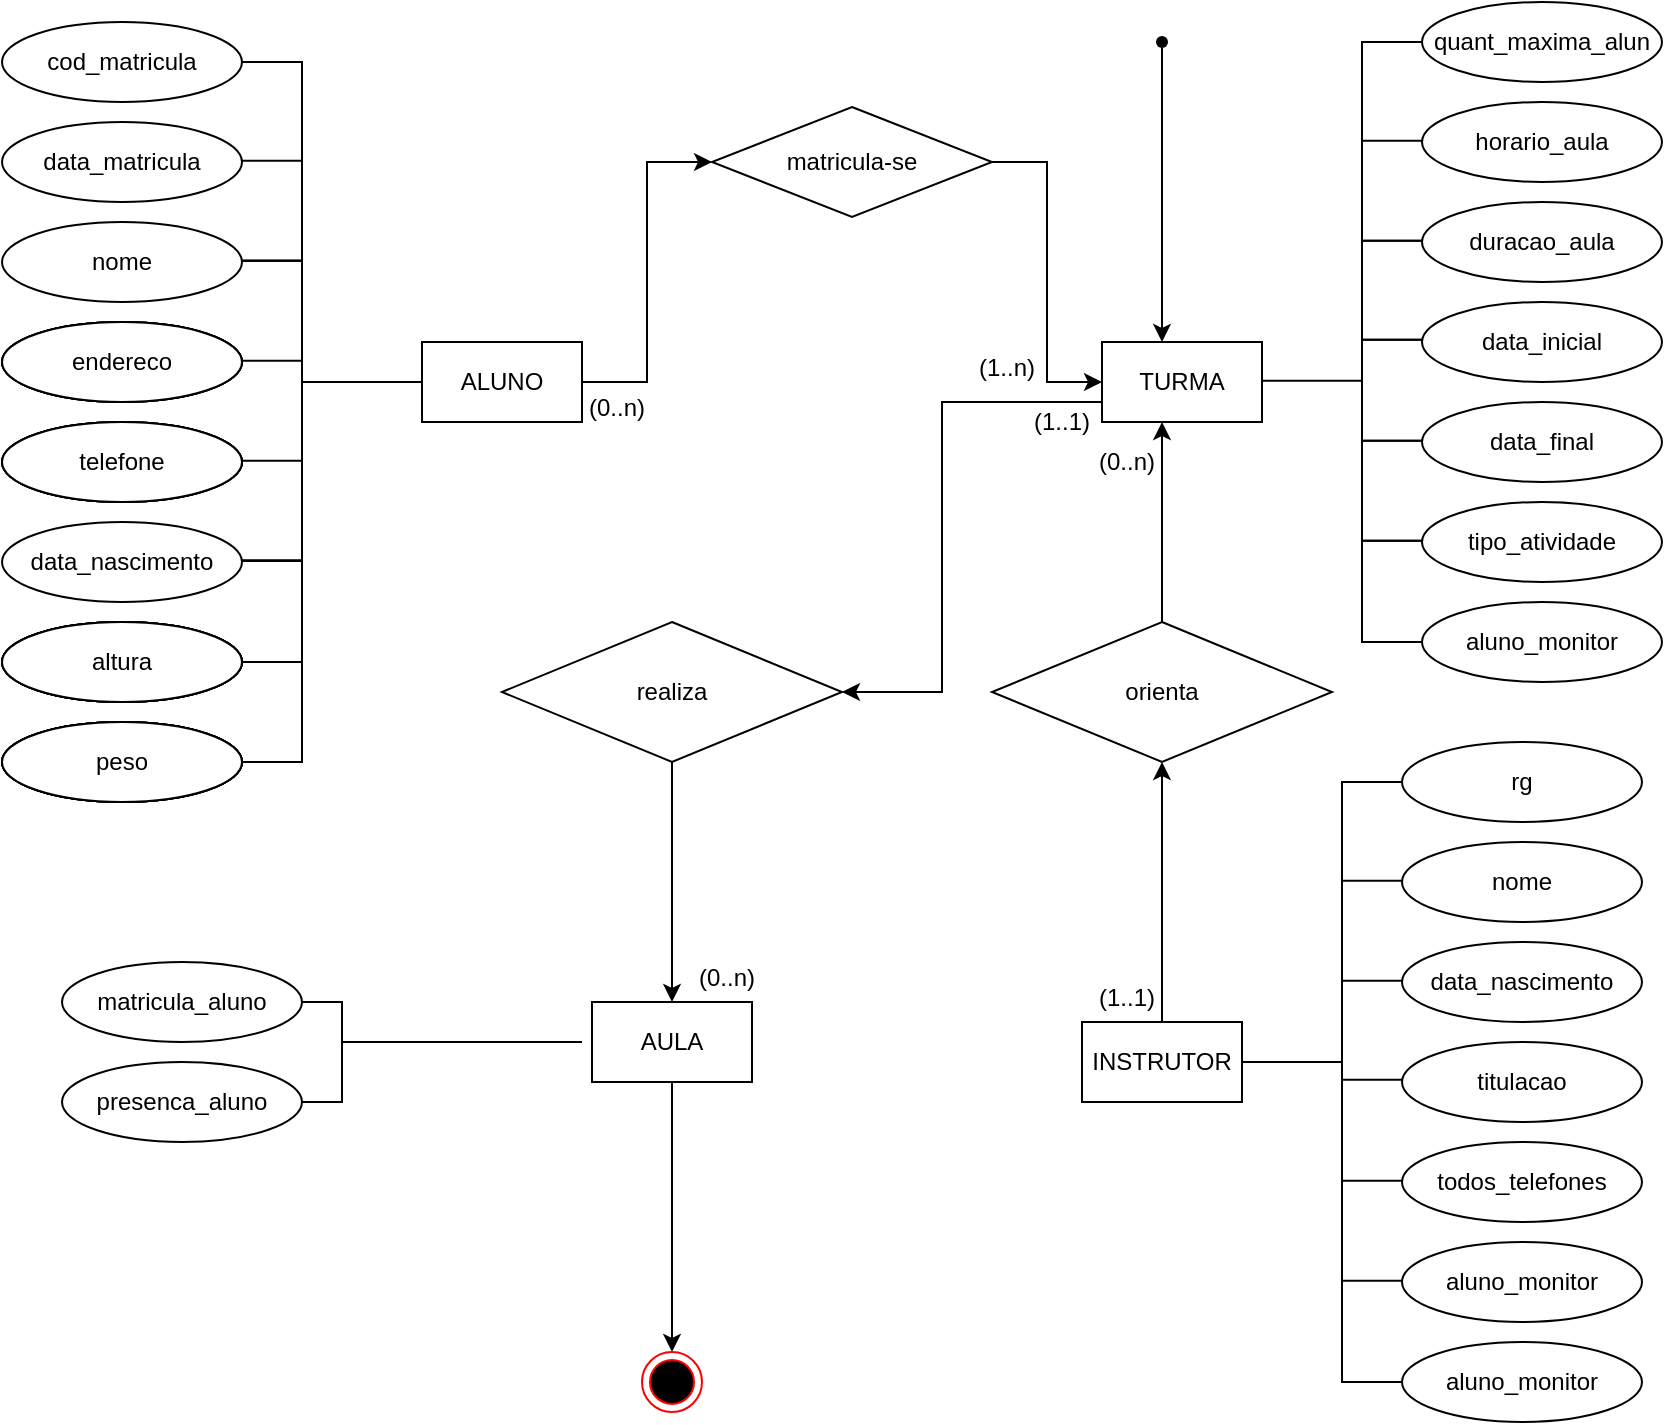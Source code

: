 <mxfile version="20.8.20" type="device"><diagram id="R2lEEEUBdFMjLlhIrx00" name="Page-1"><mxGraphModel dx="723" dy="403" grid="1" gridSize="10" guides="1" tooltips="1" connect="1" arrows="1" fold="1" page="1" pageScale="1" pageWidth="850" pageHeight="1100" math="0" shadow="0" extFonts="Permanent Marker^https://fonts.googleapis.com/css?family=Permanent+Marker"><root><mxCell id="0"/><mxCell id="1" parent="0"/><mxCell id="l8XOz6yWSzZF2xq8EWWr-130" style="edgeStyle=orthogonalEdgeStyle;rounded=0;orthogonalLoop=1;jettySize=auto;html=1;entryX=0;entryY=0.5;entryDx=0;entryDy=0;" edge="1" parent="1" source="l8XOz6yWSzZF2xq8EWWr-1" target="l8XOz6yWSzZF2xq8EWWr-26"><mxGeometry relative="1" as="geometry"/></mxCell><mxCell id="l8XOz6yWSzZF2xq8EWWr-1" value="ALUNO" style="rounded=0;whiteSpace=wrap;html=1;" vertex="1" parent="1"><mxGeometry x="220" y="190" width="80" height="40" as="geometry"/></mxCell><mxCell id="l8XOz6yWSzZF2xq8EWWr-128" style="edgeStyle=orthogonalEdgeStyle;rounded=0;orthogonalLoop=1;jettySize=auto;html=1;entryX=1;entryY=0.5;entryDx=0;entryDy=0;exitX=0;exitY=0.75;exitDx=0;exitDy=0;" edge="1" parent="1" source="l8XOz6yWSzZF2xq8EWWr-2" target="l8XOz6yWSzZF2xq8EWWr-109"><mxGeometry relative="1" as="geometry"><Array as="points"><mxPoint x="480" y="220"/><mxPoint x="480" y="365"/></Array></mxGeometry></mxCell><mxCell id="l8XOz6yWSzZF2xq8EWWr-2" value="TURMA" style="rounded=0;whiteSpace=wrap;html=1;" vertex="1" parent="1"><mxGeometry x="560" y="190" width="80" height="40" as="geometry"/></mxCell><mxCell id="l8XOz6yWSzZF2xq8EWWr-126" style="edgeStyle=orthogonalEdgeStyle;rounded=0;orthogonalLoop=1;jettySize=auto;html=1;entryX=0.5;entryY=1;entryDx=0;entryDy=0;" edge="1" parent="1" source="l8XOz6yWSzZF2xq8EWWr-3" target="l8XOz6yWSzZF2xq8EWWr-110"><mxGeometry relative="1" as="geometry"/></mxCell><mxCell id="l8XOz6yWSzZF2xq8EWWr-3" value="INSTRUTOR" style="rounded=0;whiteSpace=wrap;html=1;" vertex="1" parent="1"><mxGeometry x="550" y="530" width="80" height="40" as="geometry"/></mxCell><mxCell id="l8XOz6yWSzZF2xq8EWWr-133" style="edgeStyle=orthogonalEdgeStyle;rounded=0;orthogonalLoop=1;jettySize=auto;html=1;entryX=0.5;entryY=0;entryDx=0;entryDy=0;" edge="1" parent="1" source="l8XOz6yWSzZF2xq8EWWr-4" target="l8XOz6yWSzZF2xq8EWWr-132"><mxGeometry relative="1" as="geometry"/></mxCell><mxCell id="l8XOz6yWSzZF2xq8EWWr-4" value="AULA" style="rounded=0;whiteSpace=wrap;html=1;" vertex="1" parent="1"><mxGeometry x="305" y="520" width="80" height="40" as="geometry"/></mxCell><mxCell id="l8XOz6yWSzZF2xq8EWWr-5" value="cod_matricula" style="ellipse;whiteSpace=wrap;html=1;" vertex="1" parent="1"><mxGeometry x="10" y="30" width="120" height="40" as="geometry"/></mxCell><mxCell id="l8XOz6yWSzZF2xq8EWWr-6" value="data_matricula" style="ellipse;whiteSpace=wrap;html=1;" vertex="1" parent="1"><mxGeometry x="10" y="80" width="120" height="40" as="geometry"/></mxCell><mxCell id="l8XOz6yWSzZF2xq8EWWr-7" value="nome" style="ellipse;whiteSpace=wrap;html=1;" vertex="1" parent="1"><mxGeometry x="10" y="130" width="120" height="40" as="geometry"/></mxCell><mxCell id="l8XOz6yWSzZF2xq8EWWr-8" value="endereco" style="ellipse;whiteSpace=wrap;html=1;" vertex="1" parent="1"><mxGeometry x="10" y="180" width="120" height="40" as="geometry"/></mxCell><mxCell id="l8XOz6yWSzZF2xq8EWWr-9" value="telefone" style="ellipse;whiteSpace=wrap;html=1;" vertex="1" parent="1"><mxGeometry x="10" y="230" width="120" height="40" as="geometry"/></mxCell><mxCell id="l8XOz6yWSzZF2xq8EWWr-10" value="data_nascimento" style="ellipse;whiteSpace=wrap;html=1;" vertex="1" parent="1"><mxGeometry x="10" y="280" width="120" height="40" as="geometry"/></mxCell><mxCell id="l8XOz6yWSzZF2xq8EWWr-11" value="" style="endArrow=none;html=1;rounded=0;entryX=0;entryY=0.5;entryDx=0;entryDy=0;exitX=1;exitY=0.5;exitDx=0;exitDy=0;" edge="1" parent="1" source="l8XOz6yWSzZF2xq8EWWr-5" target="l8XOz6yWSzZF2xq8EWWr-1"><mxGeometry width="50" height="50" relative="1" as="geometry"><mxPoint x="420" y="240" as="sourcePoint"/><mxPoint x="470" y="190" as="targetPoint"/><Array as="points"><mxPoint x="160" y="50"/><mxPoint x="160" y="210"/></Array></mxGeometry></mxCell><mxCell id="l8XOz6yWSzZF2xq8EWWr-13" value="altura" style="ellipse;whiteSpace=wrap;html=1;" vertex="1" parent="1"><mxGeometry x="10" y="330" width="120" height="40" as="geometry"/></mxCell><mxCell id="l8XOz6yWSzZF2xq8EWWr-14" value="peso" style="ellipse;whiteSpace=wrap;html=1;" vertex="1" parent="1"><mxGeometry x="10" y="380" width="120" height="40" as="geometry"/></mxCell><mxCell id="l8XOz6yWSzZF2xq8EWWr-16" value="" style="endArrow=none;html=1;rounded=0;exitX=1;exitY=0.5;exitDx=0;exitDy=0;" edge="1" parent="1" source="l8XOz6yWSzZF2xq8EWWr-14"><mxGeometry width="50" height="50" relative="1" as="geometry"><mxPoint x="420" y="240" as="sourcePoint"/><mxPoint x="160" y="210" as="targetPoint"/><Array as="points"><mxPoint x="160" y="400"/></Array></mxGeometry></mxCell><mxCell id="l8XOz6yWSzZF2xq8EWWr-17" value="" style="endArrow=none;html=1;rounded=0;exitX=1;exitY=0.5;exitDx=0;exitDy=0;" edge="1" parent="1" source="l8XOz6yWSzZF2xq8EWWr-13"><mxGeometry width="50" height="50" relative="1" as="geometry"><mxPoint x="420" y="240" as="sourcePoint"/><mxPoint x="160" y="350" as="targetPoint"/></mxGeometry></mxCell><mxCell id="l8XOz6yWSzZF2xq8EWWr-18" value="" style="endArrow=none;html=1;rounded=0;exitX=1;exitY=0.5;exitDx=0;exitDy=0;" edge="1" parent="1"><mxGeometry width="50" height="50" relative="1" as="geometry"><mxPoint x="130" y="299.41" as="sourcePoint"/><mxPoint x="160" y="299.41" as="targetPoint"/></mxGeometry></mxCell><mxCell id="l8XOz6yWSzZF2xq8EWWr-19" value="" style="endArrow=none;html=1;rounded=0;exitX=1;exitY=0.5;exitDx=0;exitDy=0;" edge="1" parent="1"><mxGeometry width="50" height="50" relative="1" as="geometry"><mxPoint x="130" y="249.41" as="sourcePoint"/><mxPoint x="160" y="249.41" as="targetPoint"/></mxGeometry></mxCell><mxCell id="l8XOz6yWSzZF2xq8EWWr-22" value="" style="endArrow=none;html=1;rounded=0;exitX=1;exitY=0.5;exitDx=0;exitDy=0;" edge="1" parent="1"><mxGeometry width="50" height="50" relative="1" as="geometry"><mxPoint x="130" y="99.41" as="sourcePoint"/><mxPoint x="160" y="99.41" as="targetPoint"/></mxGeometry></mxCell><mxCell id="l8XOz6yWSzZF2xq8EWWr-24" value="" style="endArrow=none;html=1;rounded=0;exitX=1;exitY=0.5;exitDx=0;exitDy=0;" edge="1" parent="1"><mxGeometry width="50" height="50" relative="1" as="geometry"><mxPoint x="130" y="149.41" as="sourcePoint"/><mxPoint x="160" y="149.41" as="targetPoint"/></mxGeometry></mxCell><mxCell id="l8XOz6yWSzZF2xq8EWWr-25" value="" style="endArrow=none;html=1;rounded=0;exitX=1;exitY=0.5;exitDx=0;exitDy=0;" edge="1" parent="1"><mxGeometry width="50" height="50" relative="1" as="geometry"><mxPoint x="130" y="199.41" as="sourcePoint"/><mxPoint x="160" y="199.41" as="targetPoint"/></mxGeometry></mxCell><mxCell id="l8XOz6yWSzZF2xq8EWWr-131" style="edgeStyle=orthogonalEdgeStyle;rounded=0;orthogonalLoop=1;jettySize=auto;html=1;entryX=0;entryY=0.5;entryDx=0;entryDy=0;" edge="1" parent="1" source="l8XOz6yWSzZF2xq8EWWr-26" target="l8XOz6yWSzZF2xq8EWWr-2"><mxGeometry relative="1" as="geometry"/></mxCell><mxCell id="l8XOz6yWSzZF2xq8EWWr-26" value="matricula-se" style="rhombus;whiteSpace=wrap;html=1;" vertex="1" parent="1"><mxGeometry x="365" y="72.5" width="140" height="55" as="geometry"/></mxCell><mxCell id="l8XOz6yWSzZF2xq8EWWr-30" value="quant_maxima_alun" style="ellipse;whiteSpace=wrap;html=1;" vertex="1" parent="1"><mxGeometry x="720" y="20" width="120" height="40" as="geometry"/></mxCell><mxCell id="l8XOz6yWSzZF2xq8EWWr-31" value="horario_aula" style="ellipse;whiteSpace=wrap;html=1;" vertex="1" parent="1"><mxGeometry x="720" y="70" width="120" height="40" as="geometry"/></mxCell><mxCell id="l8XOz6yWSzZF2xq8EWWr-32" value="duracao_aula" style="ellipse;whiteSpace=wrap;html=1;" vertex="1" parent="1"><mxGeometry x="720" y="120" width="120" height="40" as="geometry"/></mxCell><mxCell id="l8XOz6yWSzZF2xq8EWWr-33" value="data_inicial" style="ellipse;whiteSpace=wrap;html=1;" vertex="1" parent="1"><mxGeometry x="720" y="170" width="120" height="40" as="geometry"/></mxCell><mxCell id="l8XOz6yWSzZF2xq8EWWr-34" value="data_final" style="ellipse;whiteSpace=wrap;html=1;" vertex="1" parent="1"><mxGeometry x="720" y="220" width="120" height="40" as="geometry"/></mxCell><mxCell id="l8XOz6yWSzZF2xq8EWWr-35" value="aluno_monitor" style="ellipse;whiteSpace=wrap;html=1;" vertex="1" parent="1"><mxGeometry x="720" y="320" width="120" height="40" as="geometry"/></mxCell><mxCell id="l8XOz6yWSzZF2xq8EWWr-43" value="" style="endArrow=none;html=1;rounded=0;entryX=0;entryY=0.5;entryDx=0;entryDy=0;exitX=1;exitY=0.5;exitDx=0;exitDy=0;" edge="1" parent="1"><mxGeometry width="50" height="50" relative="1" as="geometry"><mxPoint x="640" y="209.41" as="sourcePoint"/><mxPoint x="690" y="209.41" as="targetPoint"/></mxGeometry></mxCell><mxCell id="l8XOz6yWSzZF2xq8EWWr-44" value="" style="endArrow=none;html=1;rounded=0;entryX=0;entryY=0.5;entryDx=0;entryDy=0;exitX=0;exitY=0.5;exitDx=0;exitDy=0;" edge="1" parent="1" source="l8XOz6yWSzZF2xq8EWWr-30" target="l8XOz6yWSzZF2xq8EWWr-35"><mxGeometry width="50" height="50" relative="1" as="geometry"><mxPoint x="660" y="10" as="sourcePoint"/><mxPoint x="750" y="170" as="targetPoint"/><Array as="points"><mxPoint x="690" y="40"/><mxPoint x="690" y="340"/></Array></mxGeometry></mxCell><mxCell id="l8XOz6yWSzZF2xq8EWWr-45" value="" style="endArrow=none;html=1;rounded=0;exitX=1;exitY=0.5;exitDx=0;exitDy=0;" edge="1" parent="1"><mxGeometry width="50" height="50" relative="1" as="geometry"><mxPoint x="690" y="239.41" as="sourcePoint"/><mxPoint x="720" y="239.41" as="targetPoint"/></mxGeometry></mxCell><mxCell id="l8XOz6yWSzZF2xq8EWWr-46" value="" style="endArrow=none;html=1;rounded=0;exitX=1;exitY=0.5;exitDx=0;exitDy=0;" edge="1" parent="1"><mxGeometry width="50" height="50" relative="1" as="geometry"><mxPoint x="690" y="188.82" as="sourcePoint"/><mxPoint x="720" y="188.82" as="targetPoint"/></mxGeometry></mxCell><mxCell id="l8XOz6yWSzZF2xq8EWWr-47" value="" style="endArrow=none;html=1;rounded=0;exitX=1;exitY=0.5;exitDx=0;exitDy=0;" edge="1" parent="1"><mxGeometry width="50" height="50" relative="1" as="geometry"><mxPoint x="690" y="139.41" as="sourcePoint"/><mxPoint x="720" y="139.41" as="targetPoint"/></mxGeometry></mxCell><mxCell id="l8XOz6yWSzZF2xq8EWWr-48" value="" style="endArrow=none;html=1;rounded=0;exitX=1;exitY=0.5;exitDx=0;exitDy=0;" edge="1" parent="1"><mxGeometry width="50" height="50" relative="1" as="geometry"><mxPoint x="690" y="89.41" as="sourcePoint"/><mxPoint x="720" y="89.41" as="targetPoint"/></mxGeometry></mxCell><mxCell id="l8XOz6yWSzZF2xq8EWWr-49" value="tipo_atividade" style="ellipse;whiteSpace=wrap;html=1;" vertex="1" parent="1"><mxGeometry x="720" y="270" width="120" height="40" as="geometry"/></mxCell><mxCell id="l8XOz6yWSzZF2xq8EWWr-50" value="" style="endArrow=none;html=1;rounded=0;exitX=1;exitY=0.5;exitDx=0;exitDy=0;" edge="1" parent="1"><mxGeometry width="50" height="50" relative="1" as="geometry"><mxPoint x="690" y="289.41" as="sourcePoint"/><mxPoint x="720" y="289.41" as="targetPoint"/></mxGeometry></mxCell><mxCell id="l8XOz6yWSzZF2xq8EWWr-53" value="peso" style="ellipse;whiteSpace=wrap;html=1;" vertex="1" parent="1"><mxGeometry x="10" y="380" width="120" height="40" as="geometry"/></mxCell><mxCell id="l8XOz6yWSzZF2xq8EWWr-54" value="" style="endArrow=none;html=1;rounded=0;exitX=1;exitY=0.5;exitDx=0;exitDy=0;" edge="1" source="l8XOz6yWSzZF2xq8EWWr-53" parent="1"><mxGeometry width="50" height="50" relative="1" as="geometry"><mxPoint x="420" y="240" as="sourcePoint"/><mxPoint x="160" y="210" as="targetPoint"/><Array as="points"><mxPoint x="160" y="400"/></Array></mxGeometry></mxCell><mxCell id="l8XOz6yWSzZF2xq8EWWr-55" value="" style="endArrow=none;html=1;rounded=0;exitX=1;exitY=0.5;exitDx=0;exitDy=0;" edge="1" parent="1"><mxGeometry width="50" height="50" relative="1" as="geometry"><mxPoint x="130" y="299.41" as="sourcePoint"/><mxPoint x="160" y="299.41" as="targetPoint"/></mxGeometry></mxCell><mxCell id="l8XOz6yWSzZF2xq8EWWr-56" value="" style="endArrow=none;html=1;rounded=0;exitX=1;exitY=0.5;exitDx=0;exitDy=0;" edge="1" source="l8XOz6yWSzZF2xq8EWWr-57" parent="1"><mxGeometry width="50" height="50" relative="1" as="geometry"><mxPoint x="420" y="240" as="sourcePoint"/><mxPoint x="160" y="350" as="targetPoint"/></mxGeometry></mxCell><mxCell id="l8XOz6yWSzZF2xq8EWWr-57" value="altura" style="ellipse;whiteSpace=wrap;html=1;" vertex="1" parent="1"><mxGeometry x="10" y="330" width="120" height="40" as="geometry"/></mxCell><mxCell id="l8XOz6yWSzZF2xq8EWWr-58" value="peso" style="ellipse;whiteSpace=wrap;html=1;" vertex="1" parent="1"><mxGeometry x="10" y="380" width="120" height="40" as="geometry"/></mxCell><mxCell id="l8XOz6yWSzZF2xq8EWWr-59" value="" style="endArrow=none;html=1;rounded=0;exitX=1;exitY=0.5;exitDx=0;exitDy=0;" edge="1" source="l8XOz6yWSzZF2xq8EWWr-58" parent="1"><mxGeometry width="50" height="50" relative="1" as="geometry"><mxPoint x="420" y="240" as="sourcePoint"/><mxPoint x="160" y="210" as="targetPoint"/><Array as="points"><mxPoint x="160" y="400"/></Array></mxGeometry></mxCell><mxCell id="l8XOz6yWSzZF2xq8EWWr-60" value="" style="endArrow=none;html=1;rounded=0;exitX=1;exitY=0.5;exitDx=0;exitDy=0;" edge="1" parent="1"><mxGeometry width="50" height="50" relative="1" as="geometry"><mxPoint x="130" y="299.41" as="sourcePoint"/><mxPoint x="160" y="299.41" as="targetPoint"/></mxGeometry></mxCell><mxCell id="l8XOz6yWSzZF2xq8EWWr-61" value="" style="endArrow=none;html=1;rounded=0;exitX=1;exitY=0.5;exitDx=0;exitDy=0;" edge="1" source="l8XOz6yWSzZF2xq8EWWr-62" parent="1"><mxGeometry width="50" height="50" relative="1" as="geometry"><mxPoint x="420" y="240" as="sourcePoint"/><mxPoint x="160" y="350" as="targetPoint"/></mxGeometry></mxCell><mxCell id="l8XOz6yWSzZF2xq8EWWr-62" value="altura" style="ellipse;whiteSpace=wrap;html=1;" vertex="1" parent="1"><mxGeometry x="10" y="330" width="120" height="40" as="geometry"/></mxCell><mxCell id="l8XOz6yWSzZF2xq8EWWr-63" value="telefone" style="ellipse;whiteSpace=wrap;html=1;" vertex="1" parent="1"><mxGeometry x="10" y="230" width="120" height="40" as="geometry"/></mxCell><mxCell id="l8XOz6yWSzZF2xq8EWWr-64" value="endereco" style="ellipse;whiteSpace=wrap;html=1;" vertex="1" parent="1"><mxGeometry x="10" y="180" width="120" height="40" as="geometry"/></mxCell><mxCell id="l8XOz6yWSzZF2xq8EWWr-65" value="peso" style="ellipse;whiteSpace=wrap;html=1;" vertex="1" parent="1"><mxGeometry x="10" y="380" width="120" height="40" as="geometry"/></mxCell><mxCell id="l8XOz6yWSzZF2xq8EWWr-66" value="" style="endArrow=none;html=1;rounded=0;exitX=1;exitY=0.5;exitDx=0;exitDy=0;" edge="1" source="l8XOz6yWSzZF2xq8EWWr-65" parent="1"><mxGeometry width="50" height="50" relative="1" as="geometry"><mxPoint x="420" y="240" as="sourcePoint"/><mxPoint x="160" y="210" as="targetPoint"/><Array as="points"><mxPoint x="160" y="400"/></Array></mxGeometry></mxCell><mxCell id="l8XOz6yWSzZF2xq8EWWr-67" value="" style="endArrow=none;html=1;rounded=0;exitX=1;exitY=0.5;exitDx=0;exitDy=0;" edge="1" parent="1"><mxGeometry width="50" height="50" relative="1" as="geometry"><mxPoint x="130" y="299.41" as="sourcePoint"/><mxPoint x="160" y="299.41" as="targetPoint"/></mxGeometry></mxCell><mxCell id="l8XOz6yWSzZF2xq8EWWr-68" value="" style="endArrow=none;html=1;rounded=0;exitX=1;exitY=0.5;exitDx=0;exitDy=0;" edge="1" source="l8XOz6yWSzZF2xq8EWWr-69" parent="1"><mxGeometry width="50" height="50" relative="1" as="geometry"><mxPoint x="420" y="240" as="sourcePoint"/><mxPoint x="160" y="350" as="targetPoint"/></mxGeometry></mxCell><mxCell id="l8XOz6yWSzZF2xq8EWWr-69" value="altura" style="ellipse;whiteSpace=wrap;html=1;" vertex="1" parent="1"><mxGeometry x="10" y="330" width="120" height="40" as="geometry"/></mxCell><mxCell id="l8XOz6yWSzZF2xq8EWWr-70" value="telefone" style="ellipse;whiteSpace=wrap;html=1;" vertex="1" parent="1"><mxGeometry x="10" y="230" width="120" height="40" as="geometry"/></mxCell><mxCell id="l8XOz6yWSzZF2xq8EWWr-71" value="endereco" style="ellipse;whiteSpace=wrap;html=1;" vertex="1" parent="1"><mxGeometry x="10" y="180" width="120" height="40" as="geometry"/></mxCell><mxCell id="l8XOz6yWSzZF2xq8EWWr-72" value="" style="endArrow=none;html=1;rounded=0;entryX=0;entryY=0.5;entryDx=0;entryDy=0;exitX=1;exitY=0.5;exitDx=0;exitDy=0;" edge="1" parent="1"><mxGeometry width="50" height="50" relative="1" as="geometry"><mxPoint x="130" y="50" as="sourcePoint"/><mxPoint x="220" y="210" as="targetPoint"/><Array as="points"><mxPoint x="160" y="50"/><mxPoint x="160" y="210"/></Array></mxGeometry></mxCell><mxCell id="l8XOz6yWSzZF2xq8EWWr-73" value="" style="endArrow=none;html=1;rounded=0;exitX=1;exitY=0.5;exitDx=0;exitDy=0;" edge="1" parent="1"><mxGeometry width="50" height="50" relative="1" as="geometry"><mxPoint x="130" y="149.41" as="sourcePoint"/><mxPoint x="160" y="149.41" as="targetPoint"/></mxGeometry></mxCell><mxCell id="l8XOz6yWSzZF2xq8EWWr-74" value="peso" style="ellipse;whiteSpace=wrap;html=1;" vertex="1" parent="1"><mxGeometry x="10" y="380" width="120" height="40" as="geometry"/></mxCell><mxCell id="l8XOz6yWSzZF2xq8EWWr-75" value="" style="endArrow=none;html=1;rounded=0;exitX=1;exitY=0.5;exitDx=0;exitDy=0;" edge="1" source="l8XOz6yWSzZF2xq8EWWr-74" parent="1"><mxGeometry width="50" height="50" relative="1" as="geometry"><mxPoint x="420" y="240" as="sourcePoint"/><mxPoint x="160" y="210" as="targetPoint"/><Array as="points"><mxPoint x="160" y="400"/></Array></mxGeometry></mxCell><mxCell id="l8XOz6yWSzZF2xq8EWWr-76" value="" style="endArrow=none;html=1;rounded=0;exitX=1;exitY=0.5;exitDx=0;exitDy=0;" edge="1" parent="1"><mxGeometry width="50" height="50" relative="1" as="geometry"><mxPoint x="130" y="299.41" as="sourcePoint"/><mxPoint x="160" y="299.41" as="targetPoint"/></mxGeometry></mxCell><mxCell id="l8XOz6yWSzZF2xq8EWWr-77" value="" style="endArrow=none;html=1;rounded=0;exitX=1;exitY=0.5;exitDx=0;exitDy=0;" edge="1" source="l8XOz6yWSzZF2xq8EWWr-78" parent="1"><mxGeometry width="50" height="50" relative="1" as="geometry"><mxPoint x="420" y="240" as="sourcePoint"/><mxPoint x="160" y="350" as="targetPoint"/></mxGeometry></mxCell><mxCell id="l8XOz6yWSzZF2xq8EWWr-78" value="altura" style="ellipse;whiteSpace=wrap;html=1;" vertex="1" parent="1"><mxGeometry x="10" y="330" width="120" height="40" as="geometry"/></mxCell><mxCell id="l8XOz6yWSzZF2xq8EWWr-79" value="telefone" style="ellipse;whiteSpace=wrap;html=1;" vertex="1" parent="1"><mxGeometry x="10" y="230" width="120" height="40" as="geometry"/></mxCell><mxCell id="l8XOz6yWSzZF2xq8EWWr-80" value="endereco" style="ellipse;whiteSpace=wrap;html=1;" vertex="1" parent="1"><mxGeometry x="10" y="180" width="120" height="40" as="geometry"/></mxCell><mxCell id="l8XOz6yWSzZF2xq8EWWr-81" value="" style="endArrow=none;html=1;rounded=0;entryX=0;entryY=0.5;entryDx=0;entryDy=0;exitX=1;exitY=0.5;exitDx=0;exitDy=0;" edge="1" parent="1"><mxGeometry width="50" height="50" relative="1" as="geometry"><mxPoint x="130" y="50" as="sourcePoint"/><mxPoint x="220" y="210" as="targetPoint"/><Array as="points"><mxPoint x="160" y="50"/><mxPoint x="160" y="210"/></Array></mxGeometry></mxCell><mxCell id="l8XOz6yWSzZF2xq8EWWr-82" value="" style="endArrow=none;html=1;rounded=0;exitX=1;exitY=0.5;exitDx=0;exitDy=0;" edge="1" parent="1"><mxGeometry width="50" height="50" relative="1" as="geometry"><mxPoint x="130" y="149.41" as="sourcePoint"/><mxPoint x="160" y="149.41" as="targetPoint"/></mxGeometry></mxCell><mxCell id="l8XOz6yWSzZF2xq8EWWr-84" value="rg" style="ellipse;whiteSpace=wrap;html=1;" vertex="1" parent="1"><mxGeometry x="710" y="390" width="120" height="40" as="geometry"/></mxCell><mxCell id="l8XOz6yWSzZF2xq8EWWr-85" value="nome" style="ellipse;whiteSpace=wrap;html=1;" vertex="1" parent="1"><mxGeometry x="710" y="440" width="120" height="40" as="geometry"/></mxCell><mxCell id="l8XOz6yWSzZF2xq8EWWr-86" value="data_nascimento" style="ellipse;whiteSpace=wrap;html=1;" vertex="1" parent="1"><mxGeometry x="710" y="490" width="120" height="40" as="geometry"/></mxCell><mxCell id="l8XOz6yWSzZF2xq8EWWr-87" value="titulacao" style="ellipse;whiteSpace=wrap;html=1;" vertex="1" parent="1"><mxGeometry x="710" y="540" width="120" height="40" as="geometry"/></mxCell><mxCell id="l8XOz6yWSzZF2xq8EWWr-88" value="aluno_monitor" style="ellipse;whiteSpace=wrap;html=1;" vertex="1" parent="1"><mxGeometry x="710" y="640" width="120" height="40" as="geometry"/></mxCell><mxCell id="l8XOz6yWSzZF2xq8EWWr-89" value="todos_telefones" style="ellipse;whiteSpace=wrap;html=1;" vertex="1" parent="1"><mxGeometry x="710" y="590" width="120" height="40" as="geometry"/></mxCell><mxCell id="l8XOz6yWSzZF2xq8EWWr-90" value="" style="endArrow=none;html=1;rounded=0;entryX=0;entryY=0.5;entryDx=0;entryDy=0;exitX=0;exitY=0.5;exitDx=0;exitDy=0;" edge="1" parent="1"><mxGeometry width="50" height="50" relative="1" as="geometry"><mxPoint x="720" y="40" as="sourcePoint"/><mxPoint x="720" y="340" as="targetPoint"/><Array as="points"><mxPoint x="690" y="40"/><mxPoint x="690" y="340"/></Array></mxGeometry></mxCell><mxCell id="l8XOz6yWSzZF2xq8EWWr-91" value="" style="endArrow=none;html=1;rounded=0;exitX=1;exitY=0.5;exitDx=0;exitDy=0;" edge="1" parent="1"><mxGeometry width="50" height="50" relative="1" as="geometry"><mxPoint x="690" y="289.41" as="sourcePoint"/><mxPoint x="720" y="289.41" as="targetPoint"/></mxGeometry></mxCell><mxCell id="l8XOz6yWSzZF2xq8EWWr-92" value="" style="endArrow=none;html=1;rounded=0;exitX=1;exitY=0.5;exitDx=0;exitDy=0;" edge="1" parent="1"><mxGeometry width="50" height="50" relative="1" as="geometry"><mxPoint x="690" y="239.41" as="sourcePoint"/><mxPoint x="720" y="239.41" as="targetPoint"/></mxGeometry></mxCell><mxCell id="l8XOz6yWSzZF2xq8EWWr-93" value="" style="endArrow=none;html=1;rounded=0;exitX=1;exitY=0.5;exitDx=0;exitDy=0;" edge="1" parent="1"><mxGeometry width="50" height="50" relative="1" as="geometry"><mxPoint x="690" y="188.82" as="sourcePoint"/><mxPoint x="720" y="188.82" as="targetPoint"/></mxGeometry></mxCell><mxCell id="l8XOz6yWSzZF2xq8EWWr-94" value="" style="endArrow=none;html=1;rounded=0;exitX=1;exitY=0.5;exitDx=0;exitDy=0;" edge="1" parent="1"><mxGeometry width="50" height="50" relative="1" as="geometry"><mxPoint x="690" y="139.41" as="sourcePoint"/><mxPoint x="720" y="139.41" as="targetPoint"/></mxGeometry></mxCell><mxCell id="l8XOz6yWSzZF2xq8EWWr-95" value="" style="endArrow=none;html=1;rounded=0;entryX=0;entryY=0.5;entryDx=0;entryDy=0;exitX=1;exitY=0.5;exitDx=0;exitDy=0;" edge="1" parent="1"><mxGeometry width="50" height="50" relative="1" as="geometry"><mxPoint x="630" y="550" as="sourcePoint"/><mxPoint x="680" y="550" as="targetPoint"/></mxGeometry></mxCell><mxCell id="l8XOz6yWSzZF2xq8EWWr-96" value="" style="endArrow=none;html=1;rounded=0;exitX=1;exitY=0.5;exitDx=0;exitDy=0;" edge="1" parent="1"><mxGeometry width="50" height="50" relative="1" as="geometry"><mxPoint x="680" y="459.41" as="sourcePoint"/><mxPoint x="710" y="459.41" as="targetPoint"/></mxGeometry></mxCell><mxCell id="l8XOz6yWSzZF2xq8EWWr-97" value="" style="endArrow=none;html=1;rounded=0;entryX=0;entryY=0.5;entryDx=0;entryDy=0;exitX=0;exitY=0.5;exitDx=0;exitDy=0;" edge="1" parent="1"><mxGeometry width="50" height="50" relative="1" as="geometry"><mxPoint x="710" y="410" as="sourcePoint"/><mxPoint x="710" y="710" as="targetPoint"/><Array as="points"><mxPoint x="680" y="410"/><mxPoint x="680" y="710"/></Array></mxGeometry></mxCell><mxCell id="l8XOz6yWSzZF2xq8EWWr-98" value="" style="endArrow=none;html=1;rounded=0;exitX=1;exitY=0.5;exitDx=0;exitDy=0;" edge="1" parent="1"><mxGeometry width="50" height="50" relative="1" as="geometry"><mxPoint x="680" y="659.41" as="sourcePoint"/><mxPoint x="710" y="659.41" as="targetPoint"/></mxGeometry></mxCell><mxCell id="l8XOz6yWSzZF2xq8EWWr-99" value="" style="endArrow=none;html=1;rounded=0;exitX=1;exitY=0.5;exitDx=0;exitDy=0;" edge="1" parent="1"><mxGeometry width="50" height="50" relative="1" as="geometry"><mxPoint x="680" y="609.41" as="sourcePoint"/><mxPoint x="710" y="609.41" as="targetPoint"/></mxGeometry></mxCell><mxCell id="l8XOz6yWSzZF2xq8EWWr-100" value="" style="endArrow=none;html=1;rounded=0;exitX=1;exitY=0.5;exitDx=0;exitDy=0;" edge="1" parent="1"><mxGeometry width="50" height="50" relative="1" as="geometry"><mxPoint x="680" y="558.82" as="sourcePoint"/><mxPoint x="710" y="558.82" as="targetPoint"/></mxGeometry></mxCell><mxCell id="l8XOz6yWSzZF2xq8EWWr-101" value="" style="endArrow=none;html=1;rounded=0;exitX=1;exitY=0.5;exitDx=0;exitDy=0;" edge="1" parent="1"><mxGeometry width="50" height="50" relative="1" as="geometry"><mxPoint x="680" y="509.41" as="sourcePoint"/><mxPoint x="710" y="509.41" as="targetPoint"/></mxGeometry></mxCell><mxCell id="l8XOz6yWSzZF2xq8EWWr-102" value="aluno_monitor" style="ellipse;whiteSpace=wrap;html=1;" vertex="1" parent="1"><mxGeometry x="710" y="690" width="120" height="40" as="geometry"/></mxCell><mxCell id="l8XOz6yWSzZF2xq8EWWr-103" value="matricula_aluno" style="ellipse;whiteSpace=wrap;html=1;" vertex="1" parent="1"><mxGeometry x="40" y="500" width="120" height="40" as="geometry"/></mxCell><mxCell id="l8XOz6yWSzZF2xq8EWWr-104" value="presenca_aluno" style="ellipse;whiteSpace=wrap;html=1;" vertex="1" parent="1"><mxGeometry x="40" y="550" width="120" height="40" as="geometry"/></mxCell><mxCell id="l8XOz6yWSzZF2xq8EWWr-105" value="" style="endArrow=none;html=1;rounded=0;entryX=1;entryY=0.5;entryDx=0;entryDy=0;exitX=1;exitY=0.5;exitDx=0;exitDy=0;" edge="1" parent="1" source="l8XOz6yWSzZF2xq8EWWr-103" target="l8XOz6yWSzZF2xq8EWWr-104"><mxGeometry width="50" height="50" relative="1" as="geometry"><mxPoint x="210" y="410" as="sourcePoint"/><mxPoint x="210" y="710" as="targetPoint"/><Array as="points"><mxPoint x="180" y="520"/><mxPoint x="180" y="570"/></Array></mxGeometry></mxCell><mxCell id="l8XOz6yWSzZF2xq8EWWr-107" value="" style="endArrow=none;html=1;rounded=0;exitX=1;exitY=0.5;exitDx=0;exitDy=0;" edge="1" parent="1"><mxGeometry width="50" height="50" relative="1" as="geometry"><mxPoint x="180" y="540" as="sourcePoint"/><mxPoint x="300" y="540" as="targetPoint"/></mxGeometry></mxCell><mxCell id="l8XOz6yWSzZF2xq8EWWr-129" style="edgeStyle=orthogonalEdgeStyle;rounded=0;orthogonalLoop=1;jettySize=auto;html=1;" edge="1" parent="1" source="l8XOz6yWSzZF2xq8EWWr-109" target="l8XOz6yWSzZF2xq8EWWr-4"><mxGeometry relative="1" as="geometry"/></mxCell><mxCell id="l8XOz6yWSzZF2xq8EWWr-109" value="realiza" style="rhombus;whiteSpace=wrap;html=1;" vertex="1" parent="1"><mxGeometry x="260" y="330" width="170" height="70" as="geometry"/></mxCell><mxCell id="l8XOz6yWSzZF2xq8EWWr-127" style="edgeStyle=orthogonalEdgeStyle;rounded=0;orthogonalLoop=1;jettySize=auto;html=1;entryX=0.375;entryY=1;entryDx=0;entryDy=0;entryPerimeter=0;" edge="1" parent="1" source="l8XOz6yWSzZF2xq8EWWr-110" target="l8XOz6yWSzZF2xq8EWWr-2"><mxGeometry relative="1" as="geometry"/></mxCell><mxCell id="l8XOz6yWSzZF2xq8EWWr-110" value="orienta" style="rhombus;whiteSpace=wrap;html=1;" vertex="1" parent="1"><mxGeometry x="505" y="330" width="170" height="70" as="geometry"/></mxCell><mxCell id="l8XOz6yWSzZF2xq8EWWr-125" style="edgeStyle=orthogonalEdgeStyle;rounded=0;orthogonalLoop=1;jettySize=auto;html=1;" edge="1" parent="1" source="l8XOz6yWSzZF2xq8EWWr-122"><mxGeometry relative="1" as="geometry"><mxPoint x="590" y="190" as="targetPoint"/></mxGeometry></mxCell><mxCell id="l8XOz6yWSzZF2xq8EWWr-122" value="" style="shape=waypoint;sketch=0;fillStyle=solid;size=6;pointerEvents=1;points=[];fillColor=none;resizable=0;rotatable=0;perimeter=centerPerimeter;snapToPoint=1;" vertex="1" parent="1"><mxGeometry x="580" y="30" width="20" height="20" as="geometry"/></mxCell><mxCell id="l8XOz6yWSzZF2xq8EWWr-132" value="" style="ellipse;html=1;shape=endState;fillColor=#000000;strokeColor=#ff0000;" vertex="1" parent="1"><mxGeometry x="330" y="695" width="30" height="30" as="geometry"/></mxCell><mxCell id="l8XOz6yWSzZF2xq8EWWr-134" value="(0..n)" style="text;html=1;strokeColor=none;fillColor=none;align=center;verticalAlign=middle;whiteSpace=wrap;rounded=0;" vertex="1" parent="1"><mxGeometry x="295" y="210" width="45" height="25" as="geometry"/></mxCell><mxCell id="l8XOz6yWSzZF2xq8EWWr-135" value="(1..n)" style="text;html=1;strokeColor=none;fillColor=none;align=center;verticalAlign=middle;whiteSpace=wrap;rounded=0;" vertex="1" parent="1"><mxGeometry x="490" y="190" width="45" height="25" as="geometry"/></mxCell><mxCell id="l8XOz6yWSzZF2xq8EWWr-136" value="(1..1)" style="text;html=1;strokeColor=none;fillColor=none;align=center;verticalAlign=middle;whiteSpace=wrap;rounded=0;" vertex="1" parent="1"><mxGeometry x="520" y="220" width="40" height="20" as="geometry"/></mxCell><mxCell id="l8XOz6yWSzZF2xq8EWWr-137" value="(0..n)" style="text;html=1;strokeColor=none;fillColor=none;align=center;verticalAlign=middle;whiteSpace=wrap;rounded=0;" vertex="1" parent="1"><mxGeometry x="350" y="495" width="45" height="25" as="geometry"/></mxCell><mxCell id="l8XOz6yWSzZF2xq8EWWr-138" value="(1..1)" style="text;html=1;strokeColor=none;fillColor=none;align=center;verticalAlign=middle;whiteSpace=wrap;rounded=0;" vertex="1" parent="1"><mxGeometry x="550" y="505" width="45" height="25" as="geometry"/></mxCell><mxCell id="l8XOz6yWSzZF2xq8EWWr-139" value="(0..n)" style="text;html=1;strokeColor=none;fillColor=none;align=center;verticalAlign=middle;whiteSpace=wrap;rounded=0;" vertex="1" parent="1"><mxGeometry x="550" y="237.5" width="45" height="25" as="geometry"/></mxCell></root></mxGraphModel></diagram></mxfile>